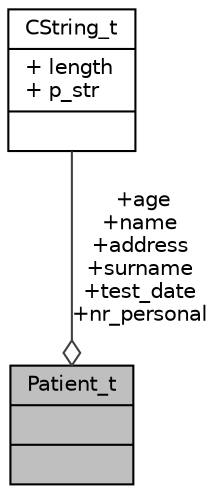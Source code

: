 digraph "Patient_t"
{
  edge [fontname="Helvetica",fontsize="10",labelfontname="Helvetica",labelfontsize="10"];
  node [fontname="Helvetica",fontsize="10",shape=record];
  Node1 [label="{Patient_t\n||}",height=0.2,width=0.4,color="black", fillcolor="grey75", style="filled", fontcolor="black"];
  Node2 -> Node1 [color="grey25",fontsize="10",style="solid",label=" +age\n+name\n+address\n+surname\n+test_date\n+nr_personal" ,arrowhead="odiamond",fontname="Helvetica"];
  Node2 [label="{CString_t\n|+ length\l+ p_str\l|}",height=0.2,width=0.4,color="black", fillcolor="white", style="filled",URL="$df/d89/structCString__t.html"];
}
